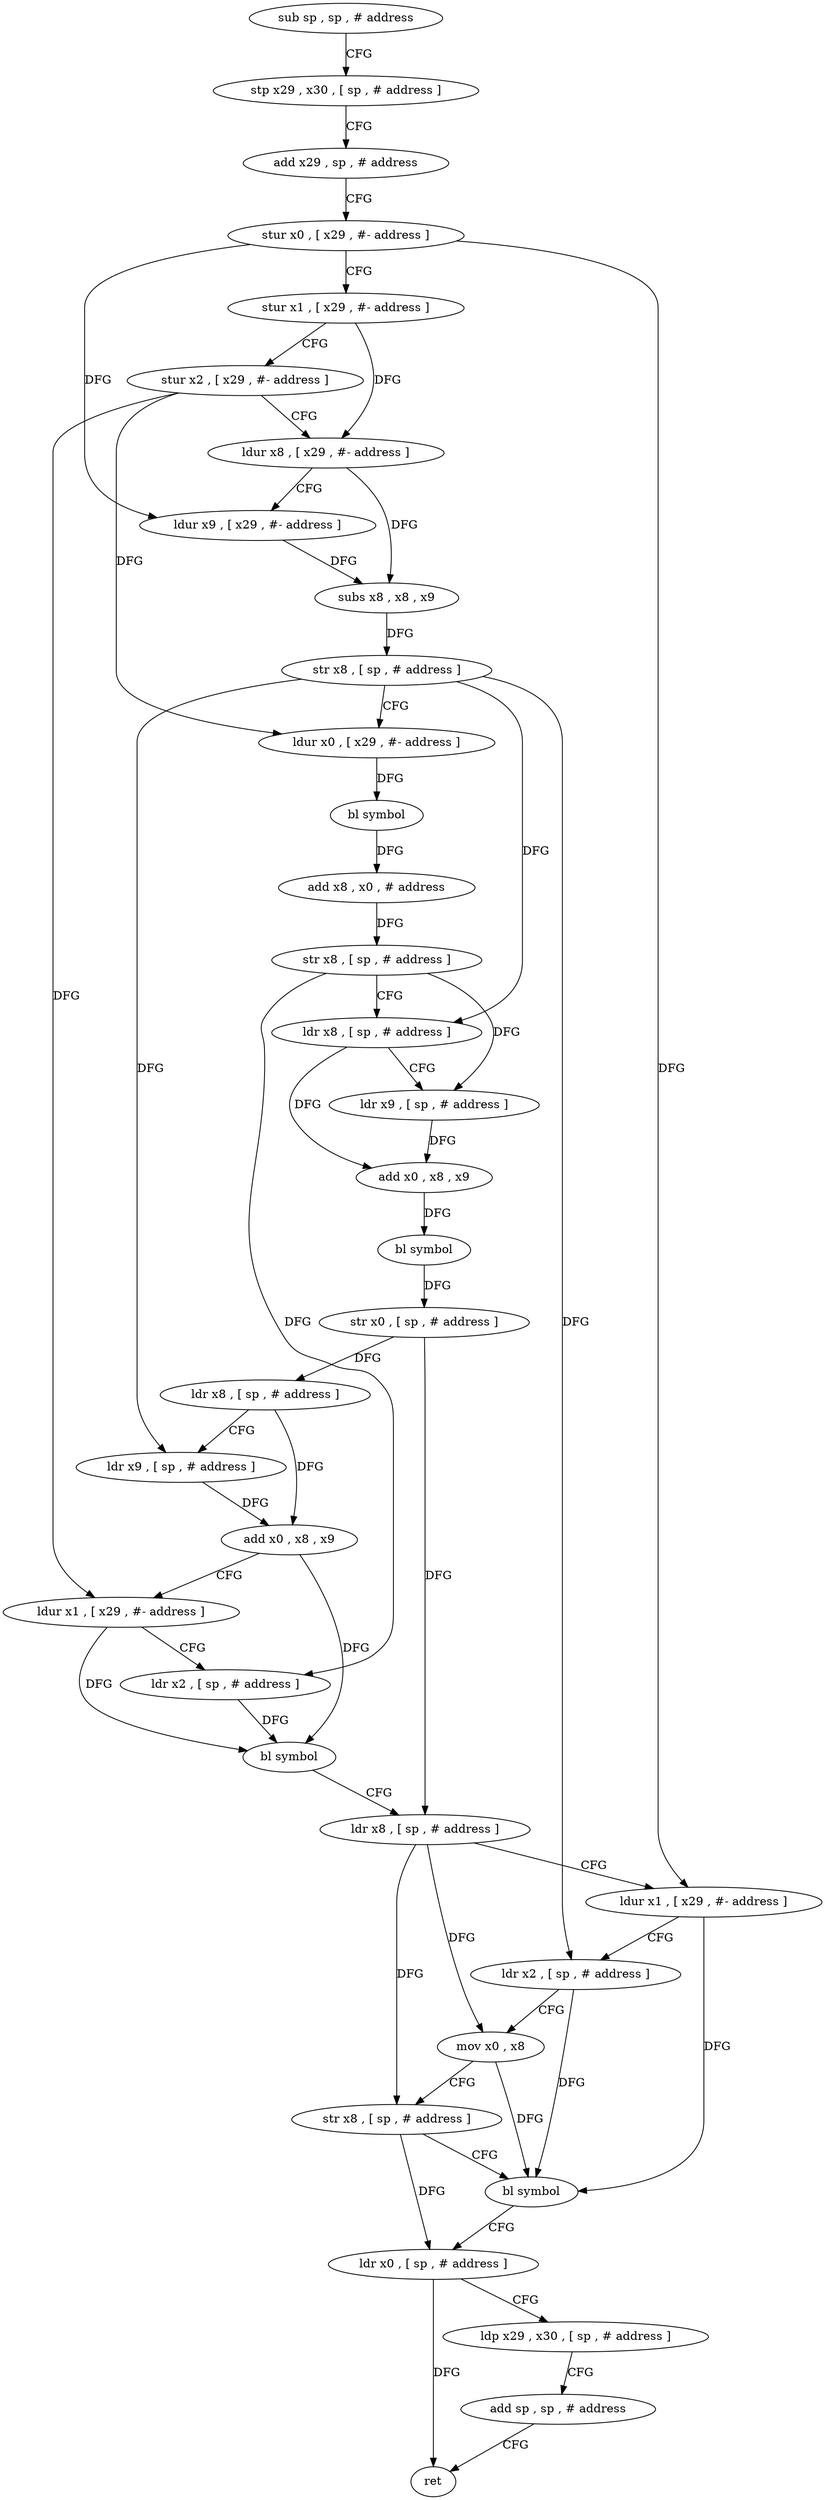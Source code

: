 digraph "func" {
"4231856" [label = "sub sp , sp , # address" ]
"4231860" [label = "stp x29 , x30 , [ sp , # address ]" ]
"4231864" [label = "add x29 , sp , # address" ]
"4231868" [label = "stur x0 , [ x29 , #- address ]" ]
"4231872" [label = "stur x1 , [ x29 , #- address ]" ]
"4231876" [label = "stur x2 , [ x29 , #- address ]" ]
"4231880" [label = "ldur x8 , [ x29 , #- address ]" ]
"4231884" [label = "ldur x9 , [ x29 , #- address ]" ]
"4231888" [label = "subs x8 , x8 , x9" ]
"4231892" [label = "str x8 , [ sp , # address ]" ]
"4231896" [label = "ldur x0 , [ x29 , #- address ]" ]
"4231900" [label = "bl symbol" ]
"4231904" [label = "add x8 , x0 , # address" ]
"4231908" [label = "str x8 , [ sp , # address ]" ]
"4231912" [label = "ldr x8 , [ sp , # address ]" ]
"4231916" [label = "ldr x9 , [ sp , # address ]" ]
"4231920" [label = "add x0 , x8 , x9" ]
"4231924" [label = "bl symbol" ]
"4231928" [label = "str x0 , [ sp , # address ]" ]
"4231932" [label = "ldr x8 , [ sp , # address ]" ]
"4231936" [label = "ldr x9 , [ sp , # address ]" ]
"4231940" [label = "add x0 , x8 , x9" ]
"4231944" [label = "ldur x1 , [ x29 , #- address ]" ]
"4231948" [label = "ldr x2 , [ sp , # address ]" ]
"4231952" [label = "bl symbol" ]
"4231956" [label = "ldr x8 , [ sp , # address ]" ]
"4231960" [label = "ldur x1 , [ x29 , #- address ]" ]
"4231964" [label = "ldr x2 , [ sp , # address ]" ]
"4231968" [label = "mov x0 , x8" ]
"4231972" [label = "str x8 , [ sp , # address ]" ]
"4231976" [label = "bl symbol" ]
"4231980" [label = "ldr x0 , [ sp , # address ]" ]
"4231984" [label = "ldp x29 , x30 , [ sp , # address ]" ]
"4231988" [label = "add sp , sp , # address" ]
"4231992" [label = "ret" ]
"4231856" -> "4231860" [ label = "CFG" ]
"4231860" -> "4231864" [ label = "CFG" ]
"4231864" -> "4231868" [ label = "CFG" ]
"4231868" -> "4231872" [ label = "CFG" ]
"4231868" -> "4231884" [ label = "DFG" ]
"4231868" -> "4231960" [ label = "DFG" ]
"4231872" -> "4231876" [ label = "CFG" ]
"4231872" -> "4231880" [ label = "DFG" ]
"4231876" -> "4231880" [ label = "CFG" ]
"4231876" -> "4231896" [ label = "DFG" ]
"4231876" -> "4231944" [ label = "DFG" ]
"4231880" -> "4231884" [ label = "CFG" ]
"4231880" -> "4231888" [ label = "DFG" ]
"4231884" -> "4231888" [ label = "DFG" ]
"4231888" -> "4231892" [ label = "DFG" ]
"4231892" -> "4231896" [ label = "CFG" ]
"4231892" -> "4231912" [ label = "DFG" ]
"4231892" -> "4231936" [ label = "DFG" ]
"4231892" -> "4231964" [ label = "DFG" ]
"4231896" -> "4231900" [ label = "DFG" ]
"4231900" -> "4231904" [ label = "DFG" ]
"4231904" -> "4231908" [ label = "DFG" ]
"4231908" -> "4231912" [ label = "CFG" ]
"4231908" -> "4231916" [ label = "DFG" ]
"4231908" -> "4231948" [ label = "DFG" ]
"4231912" -> "4231916" [ label = "CFG" ]
"4231912" -> "4231920" [ label = "DFG" ]
"4231916" -> "4231920" [ label = "DFG" ]
"4231920" -> "4231924" [ label = "DFG" ]
"4231924" -> "4231928" [ label = "DFG" ]
"4231928" -> "4231932" [ label = "DFG" ]
"4231928" -> "4231956" [ label = "DFG" ]
"4231932" -> "4231936" [ label = "CFG" ]
"4231932" -> "4231940" [ label = "DFG" ]
"4231936" -> "4231940" [ label = "DFG" ]
"4231940" -> "4231944" [ label = "CFG" ]
"4231940" -> "4231952" [ label = "DFG" ]
"4231944" -> "4231948" [ label = "CFG" ]
"4231944" -> "4231952" [ label = "DFG" ]
"4231948" -> "4231952" [ label = "DFG" ]
"4231952" -> "4231956" [ label = "CFG" ]
"4231956" -> "4231960" [ label = "CFG" ]
"4231956" -> "4231968" [ label = "DFG" ]
"4231956" -> "4231972" [ label = "DFG" ]
"4231960" -> "4231964" [ label = "CFG" ]
"4231960" -> "4231976" [ label = "DFG" ]
"4231964" -> "4231968" [ label = "CFG" ]
"4231964" -> "4231976" [ label = "DFG" ]
"4231968" -> "4231972" [ label = "CFG" ]
"4231968" -> "4231976" [ label = "DFG" ]
"4231972" -> "4231976" [ label = "CFG" ]
"4231972" -> "4231980" [ label = "DFG" ]
"4231976" -> "4231980" [ label = "CFG" ]
"4231980" -> "4231984" [ label = "CFG" ]
"4231980" -> "4231992" [ label = "DFG" ]
"4231984" -> "4231988" [ label = "CFG" ]
"4231988" -> "4231992" [ label = "CFG" ]
}
